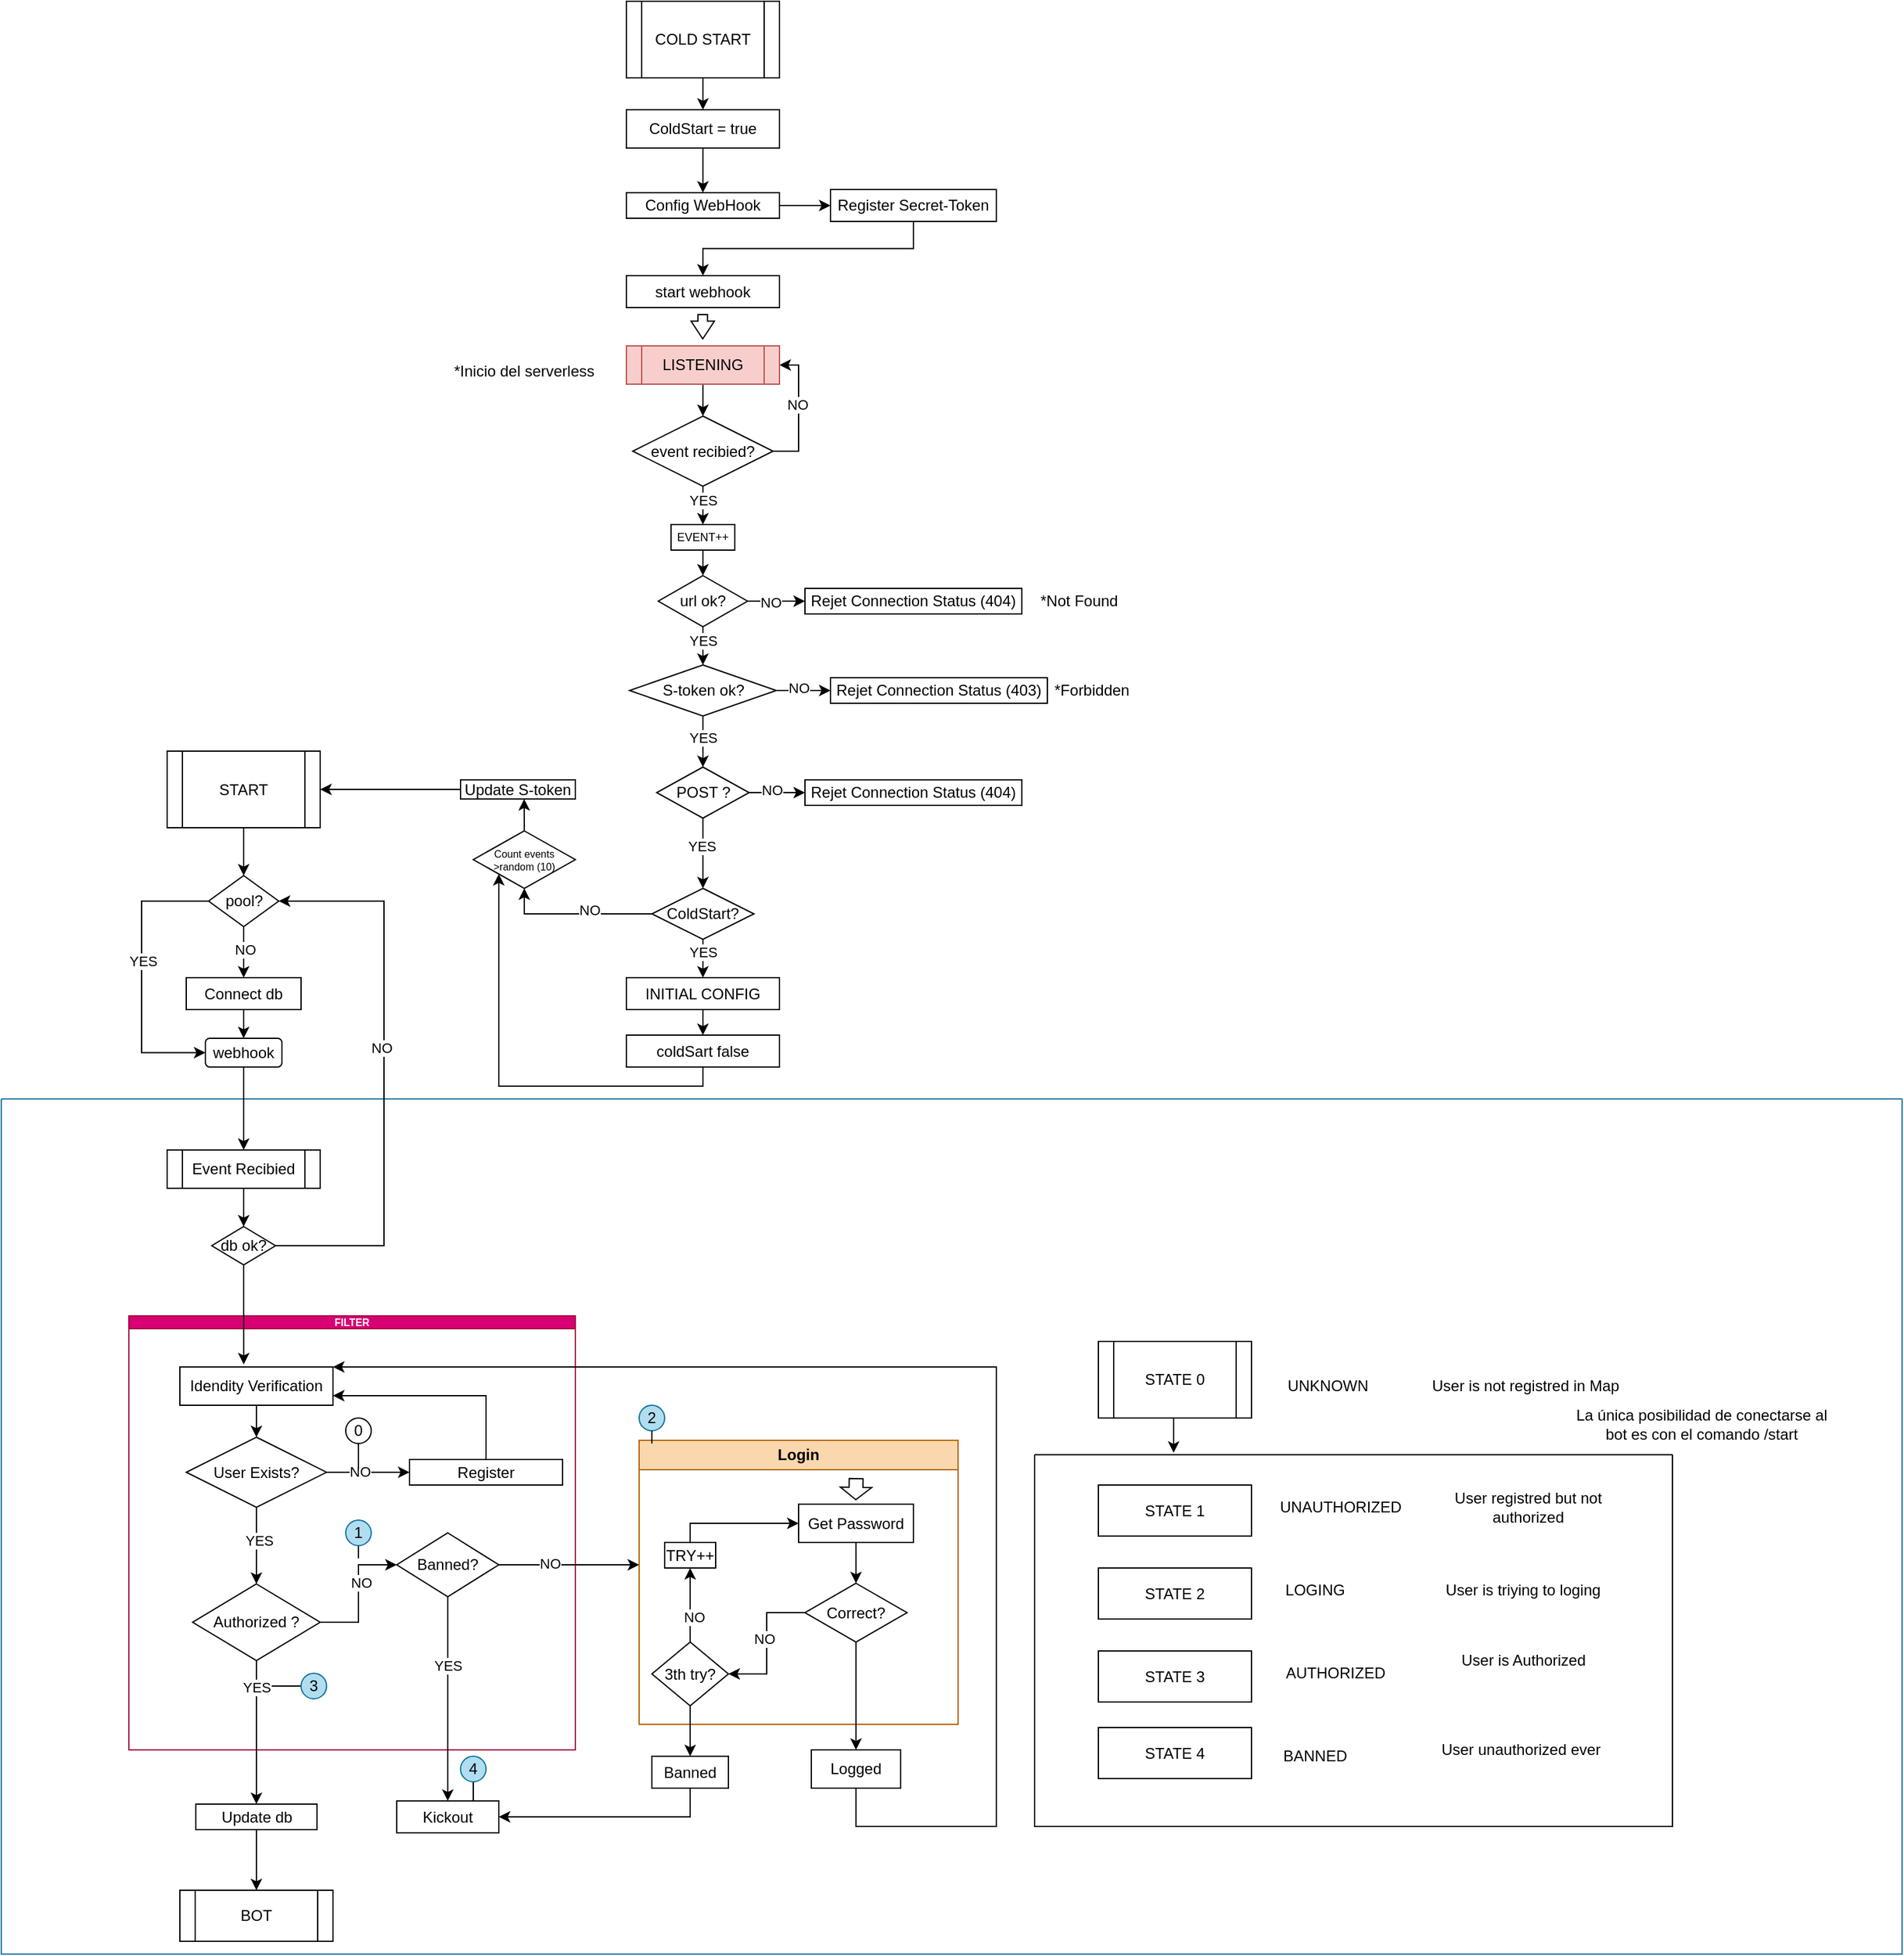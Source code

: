 <mxfile version="26.0.8">
  <diagram name="Página-1" id="eWvDhfzhtgpsclheifj-">
    <mxGraphModel dx="607" dy="3653" grid="1" gridSize="10" guides="1" tooltips="1" connect="1" arrows="1" fold="1" page="1" pageScale="1" pageWidth="4681" pageHeight="3300" math="0" shadow="0">
      <root>
        <mxCell id="0" />
        <mxCell id="1" parent="0" />
        <mxCell id="_5jPJNh-Uu7ekB4Byuzi-175" value="" style="swimlane;startSize=0;fillColor=#b1ddf0;strokeColor=#10739e;" parent="1" vertex="1">
          <mxGeometry x="240" y="290" width="1490" height="670" as="geometry" />
        </mxCell>
        <mxCell id="_5jPJNh-Uu7ekB4Byuzi-2" value="STATE 0" style="shape=process;whiteSpace=wrap;html=1;backgroundOutline=1;" parent="_5jPJNh-Uu7ekB4Byuzi-175" vertex="1">
          <mxGeometry x="860" y="190" width="120" height="60" as="geometry" />
        </mxCell>
        <mxCell id="_5jPJNh-Uu7ekB4Byuzi-5" value="La única posibilidad de conectarse al bot es con el comando /start" style="text;html=1;align=center;verticalAlign=middle;whiteSpace=wrap;rounded=0;" parent="_5jPJNh-Uu7ekB4Byuzi-175" vertex="1">
          <mxGeometry x="1230" y="240" width="206" height="30" as="geometry" />
        </mxCell>
        <mxCell id="_5jPJNh-Uu7ekB4Byuzi-26" value="Login" style="swimlane;whiteSpace=wrap;html=1;movable=1;resizable=1;rotatable=1;deletable=1;editable=1;locked=0;connectable=1;fillColor=#fad7ac;strokeColor=#b46504;" parent="_5jPJNh-Uu7ekB4Byuzi-175" vertex="1">
          <mxGeometry x="500" y="267.5" width="250" height="222.5" as="geometry" />
        </mxCell>
        <mxCell id="_5jPJNh-Uu7ekB4Byuzi-102" style="edgeStyle=orthogonalEdgeStyle;rounded=0;orthogonalLoop=1;jettySize=auto;html=1;exitX=0.5;exitY=1;exitDx=0;exitDy=0;" parent="_5jPJNh-Uu7ekB4Byuzi-26" source="_5jPJNh-Uu7ekB4Byuzi-79" target="_5jPJNh-Uu7ekB4Byuzi-85" edge="1">
          <mxGeometry relative="1" as="geometry" />
        </mxCell>
        <mxCell id="_5jPJNh-Uu7ekB4Byuzi-79" value="Get Password" style="rounded=0;whiteSpace=wrap;html=1;" parent="_5jPJNh-Uu7ekB4Byuzi-26" vertex="1">
          <mxGeometry x="125" y="50" width="90" height="30" as="geometry" />
        </mxCell>
        <mxCell id="_5jPJNh-Uu7ekB4Byuzi-122" style="edgeStyle=orthogonalEdgeStyle;rounded=0;orthogonalLoop=1;jettySize=auto;html=1;exitX=0.5;exitY=0;exitDx=0;exitDy=0;entryX=0.5;entryY=1;entryDx=0;entryDy=0;" parent="_5jPJNh-Uu7ekB4Byuzi-26" source="_5jPJNh-Uu7ekB4Byuzi-89" target="_5jPJNh-Uu7ekB4Byuzi-114" edge="1">
          <mxGeometry relative="1" as="geometry" />
        </mxCell>
        <mxCell id="_5jPJNh-Uu7ekB4Byuzi-124" value="NO" style="edgeLabel;html=1;align=center;verticalAlign=middle;resizable=0;points=[];" parent="_5jPJNh-Uu7ekB4Byuzi-122" vertex="1" connectable="0">
          <mxGeometry x="-0.308" y="-3" relative="1" as="geometry">
            <mxPoint as="offset" />
          </mxGeometry>
        </mxCell>
        <mxCell id="_5jPJNh-Uu7ekB4Byuzi-89" value="3th try?" style="rhombus;whiteSpace=wrap;html=1;" parent="_5jPJNh-Uu7ekB4Byuzi-26" vertex="1">
          <mxGeometry x="10" y="158" width="60" height="50" as="geometry" />
        </mxCell>
        <mxCell id="_5jPJNh-Uu7ekB4Byuzi-97" style="edgeStyle=orthogonalEdgeStyle;rounded=0;orthogonalLoop=1;jettySize=auto;html=1;exitX=0;exitY=0.5;exitDx=0;exitDy=0;entryX=1;entryY=0.5;entryDx=0;entryDy=0;" parent="_5jPJNh-Uu7ekB4Byuzi-26" source="_5jPJNh-Uu7ekB4Byuzi-85" target="_5jPJNh-Uu7ekB4Byuzi-89" edge="1">
          <mxGeometry relative="1" as="geometry" />
        </mxCell>
        <mxCell id="_5jPJNh-Uu7ekB4Byuzi-107" value="NO" style="edgeLabel;html=1;align=center;verticalAlign=middle;resizable=0;points=[];" parent="_5jPJNh-Uu7ekB4Byuzi-97" vertex="1" connectable="0">
          <mxGeometry x="-0.067" y="-2" relative="1" as="geometry">
            <mxPoint as="offset" />
          </mxGeometry>
        </mxCell>
        <mxCell id="_5jPJNh-Uu7ekB4Byuzi-85" value="Correct?" style="rhombus;whiteSpace=wrap;html=1;" parent="_5jPJNh-Uu7ekB4Byuzi-26" vertex="1">
          <mxGeometry x="130" y="112" width="80" height="46" as="geometry" />
        </mxCell>
        <mxCell id="_5jPJNh-Uu7ekB4Byuzi-123" style="edgeStyle=orthogonalEdgeStyle;rounded=0;orthogonalLoop=1;jettySize=auto;html=1;exitX=0.5;exitY=0;exitDx=0;exitDy=0;entryX=0;entryY=0.5;entryDx=0;entryDy=0;" parent="_5jPJNh-Uu7ekB4Byuzi-26" source="_5jPJNh-Uu7ekB4Byuzi-114" target="_5jPJNh-Uu7ekB4Byuzi-79" edge="1">
          <mxGeometry relative="1" as="geometry">
            <Array as="points">
              <mxPoint x="40" y="65" />
            </Array>
          </mxGeometry>
        </mxCell>
        <mxCell id="_5jPJNh-Uu7ekB4Byuzi-114" value="TRY++" style="rounded=0;whiteSpace=wrap;html=1;" parent="_5jPJNh-Uu7ekB4Byuzi-26" vertex="1">
          <mxGeometry x="20" y="80" width="40" height="20" as="geometry" />
        </mxCell>
        <mxCell id="_5jPJNh-Uu7ekB4Byuzi-121" value="" style="shape=flexArrow;endArrow=classic;html=1;rounded=0;width=10.857;endSize=2.897;endWidth=12.653;" parent="_5jPJNh-Uu7ekB4Byuzi-26" edge="1">
          <mxGeometry width="50" height="50" relative="1" as="geometry">
            <mxPoint x="170.14" y="29.5" as="sourcePoint" />
            <mxPoint x="169.85" y="47" as="targetPoint" />
            <Array as="points">
              <mxPoint x="170.14" y="29.5" />
            </Array>
          </mxGeometry>
        </mxCell>
        <mxCell id="_5jPJNh-Uu7ekB4Byuzi-33" value="FILTER" style="swimlane;whiteSpace=wrap;html=1;startSize=10;fontSize=8;fontColor=#ffffff;labelBorderColor=none;fillColor=#d80073;strokeColor=#A50040;movable=1;resizable=1;rotatable=1;deletable=1;editable=1;locked=0;connectable=1;" parent="_5jPJNh-Uu7ekB4Byuzi-175" vertex="1">
          <mxGeometry x="100" y="170" width="350" height="340" as="geometry">
            <mxRectangle x="10" y="120" width="70" height="20" as="alternateBounds" />
          </mxGeometry>
        </mxCell>
        <mxCell id="_5jPJNh-Uu7ekB4Byuzi-46" value="Idendity Verification" style="rounded=0;whiteSpace=wrap;html=1;" parent="_5jPJNh-Uu7ekB4Byuzi-33" vertex="1">
          <mxGeometry x="40" y="40" width="120" height="30" as="geometry" />
        </mxCell>
        <mxCell id="_5jPJNh-Uu7ekB4Byuzi-49" value="Authorized ?" style="rhombus;whiteSpace=wrap;html=1;" parent="_5jPJNh-Uu7ekB4Byuzi-33" vertex="1">
          <mxGeometry x="50" y="210" width="100" height="60" as="geometry" />
        </mxCell>
        <mxCell id="_5jPJNh-Uu7ekB4Byuzi-70" style="edgeStyle=orthogonalEdgeStyle;rounded=0;orthogonalLoop=1;jettySize=auto;html=1;exitX=0.5;exitY=1;exitDx=0;exitDy=0;exitPerimeter=0;entryX=0.5;entryY=0;entryDx=0;entryDy=0;" parent="_5jPJNh-Uu7ekB4Byuzi-33" source="_5jPJNh-Uu7ekB4Byuzi-66" target="_5jPJNh-Uu7ekB4Byuzi-49" edge="1">
          <mxGeometry relative="1" as="geometry" />
        </mxCell>
        <mxCell id="_5jPJNh-Uu7ekB4Byuzi-72" value="YES" style="edgeLabel;html=1;align=center;verticalAlign=middle;resizable=0;points=[];" parent="_5jPJNh-Uu7ekB4Byuzi-70" vertex="1" connectable="0">
          <mxGeometry x="-0.133" y="2" relative="1" as="geometry">
            <mxPoint as="offset" />
          </mxGeometry>
        </mxCell>
        <mxCell id="_5jPJNh-Uu7ekB4Byuzi-74" style="edgeStyle=orthogonalEdgeStyle;rounded=0;orthogonalLoop=1;jettySize=auto;html=1;exitX=1;exitY=0.5;exitDx=0;exitDy=0;exitPerimeter=0;entryX=0;entryY=0.5;entryDx=0;entryDy=0;movable=1;resizable=1;rotatable=1;deletable=1;editable=1;locked=0;connectable=1;" parent="_5jPJNh-Uu7ekB4Byuzi-33" source="_5jPJNh-Uu7ekB4Byuzi-66" target="_5jPJNh-Uu7ekB4Byuzi-73" edge="1">
          <mxGeometry relative="1" as="geometry" />
        </mxCell>
        <mxCell id="_5jPJNh-Uu7ekB4Byuzi-106" value="NO" style="edgeLabel;html=1;align=center;verticalAlign=middle;resizable=0;points=[];" parent="_5jPJNh-Uu7ekB4Byuzi-74" vertex="1" connectable="0">
          <mxGeometry x="-0.2" y="2" relative="1" as="geometry">
            <mxPoint y="1" as="offset" />
          </mxGeometry>
        </mxCell>
        <mxCell id="_5jPJNh-Uu7ekB4Byuzi-66" value="User Exists?" style="strokeWidth=1;html=1;shape=mxgraph.flowchart.decision;whiteSpace=wrap;" parent="_5jPJNh-Uu7ekB4Byuzi-33" vertex="1">
          <mxGeometry x="45" y="95" width="110" height="55" as="geometry" />
        </mxCell>
        <mxCell id="_5jPJNh-Uu7ekB4Byuzi-69" style="edgeStyle=orthogonalEdgeStyle;rounded=0;orthogonalLoop=1;jettySize=auto;html=1;exitX=0.5;exitY=1;exitDx=0;exitDy=0;entryX=0.5;entryY=0;entryDx=0;entryDy=0;entryPerimeter=0;" parent="_5jPJNh-Uu7ekB4Byuzi-33" source="_5jPJNh-Uu7ekB4Byuzi-46" target="_5jPJNh-Uu7ekB4Byuzi-66" edge="1">
          <mxGeometry relative="1" as="geometry" />
        </mxCell>
        <mxCell id="_5jPJNh-Uu7ekB4Byuzi-131" style="edgeStyle=orthogonalEdgeStyle;rounded=0;orthogonalLoop=1;jettySize=auto;html=1;exitX=1;exitY=0.5;exitDx=0;exitDy=0;" parent="_5jPJNh-Uu7ekB4Byuzi-33" source="_5jPJNh-Uu7ekB4Byuzi-52" edge="1">
          <mxGeometry relative="1" as="geometry">
            <mxPoint x="400" y="195" as="targetPoint" />
          </mxGeometry>
        </mxCell>
        <mxCell id="_5jPJNh-Uu7ekB4Byuzi-132" value="NO" style="edgeLabel;html=1;align=center;verticalAlign=middle;resizable=0;points=[];" parent="_5jPJNh-Uu7ekB4Byuzi-131" vertex="1" connectable="0">
          <mxGeometry x="-0.276" y="1" relative="1" as="geometry">
            <mxPoint as="offset" />
          </mxGeometry>
        </mxCell>
        <mxCell id="_5jPJNh-Uu7ekB4Byuzi-52" value="Banned?" style="rhombus;whiteSpace=wrap;html=1;" parent="_5jPJNh-Uu7ekB4Byuzi-33" vertex="1">
          <mxGeometry x="210" y="170" width="80" height="50" as="geometry" />
        </mxCell>
        <mxCell id="_5jPJNh-Uu7ekB4Byuzi-47" style="edgeStyle=orthogonalEdgeStyle;rounded=0;orthogonalLoop=1;jettySize=auto;html=1;exitX=1;exitY=0.5;exitDx=0;exitDy=0;entryX=0;entryY=0.5;entryDx=0;entryDy=0;" parent="_5jPJNh-Uu7ekB4Byuzi-33" source="_5jPJNh-Uu7ekB4Byuzi-49" target="_5jPJNh-Uu7ekB4Byuzi-52" edge="1">
          <mxGeometry relative="1" as="geometry">
            <mxPoint x="170" y="235" as="targetPoint" />
          </mxGeometry>
        </mxCell>
        <mxCell id="_5jPJNh-Uu7ekB4Byuzi-48" value="NO" style="edgeLabel;html=1;align=center;verticalAlign=middle;resizable=0;points=[];fontSize=11;" parent="_5jPJNh-Uu7ekB4Byuzi-47" vertex="1" connectable="0">
          <mxGeometry x="0.025" y="-2" relative="1" as="geometry">
            <mxPoint y="-7" as="offset" />
          </mxGeometry>
        </mxCell>
        <mxCell id="_5jPJNh-Uu7ekB4Byuzi-78" style="edgeStyle=orthogonalEdgeStyle;rounded=0;orthogonalLoop=1;jettySize=auto;html=1;exitX=0.5;exitY=0;exitDx=0;exitDy=0;entryX=1;entryY=0.75;entryDx=0;entryDy=0;" parent="_5jPJNh-Uu7ekB4Byuzi-33" source="_5jPJNh-Uu7ekB4Byuzi-73" target="_5jPJNh-Uu7ekB4Byuzi-46" edge="1">
          <mxGeometry relative="1" as="geometry" />
        </mxCell>
        <mxCell id="_5jPJNh-Uu7ekB4Byuzi-73" value="Register" style="rounded=0;whiteSpace=wrap;html=1;" parent="_5jPJNh-Uu7ekB4Byuzi-33" vertex="1">
          <mxGeometry x="220" y="112.5" width="120" height="20" as="geometry" />
        </mxCell>
        <mxCell id="_5jPJNh-Uu7ekB4Byuzi-157" style="edgeStyle=orthogonalEdgeStyle;rounded=0;orthogonalLoop=1;jettySize=auto;html=1;exitX=0.5;exitY=1;exitDx=0;exitDy=0;endArrow=none;startFill=0;" parent="_5jPJNh-Uu7ekB4Byuzi-33" source="_5jPJNh-Uu7ekB4Byuzi-153" edge="1">
          <mxGeometry relative="1" as="geometry">
            <mxPoint x="180" y="120" as="targetPoint" />
          </mxGeometry>
        </mxCell>
        <mxCell id="_5jPJNh-Uu7ekB4Byuzi-153" value="0" style="ellipse;whiteSpace=wrap;html=1;" parent="_5jPJNh-Uu7ekB4Byuzi-33" vertex="1">
          <mxGeometry x="170" y="80" width="20" height="20" as="geometry" />
        </mxCell>
        <mxCell id="_5jPJNh-Uu7ekB4Byuzi-160" style="edgeStyle=orthogonalEdgeStyle;rounded=0;orthogonalLoop=1;jettySize=auto;html=1;exitX=0.5;exitY=1;exitDx=0;exitDy=0;endArrow=none;startFill=0;" parent="_5jPJNh-Uu7ekB4Byuzi-33" source="_5jPJNh-Uu7ekB4Byuzi-159" edge="1">
          <mxGeometry relative="1" as="geometry">
            <mxPoint x="180" y="190" as="targetPoint" />
          </mxGeometry>
        </mxCell>
        <mxCell id="_5jPJNh-Uu7ekB4Byuzi-159" value="1" style="ellipse;whiteSpace=wrap;html=1;fillColor=#b1ddf0;strokeColor=#10739e;" parent="_5jPJNh-Uu7ekB4Byuzi-33" vertex="1">
          <mxGeometry x="170" y="160" width="20" height="20" as="geometry" />
        </mxCell>
        <mxCell id="_5jPJNh-Uu7ekB4Byuzi-164" style="edgeStyle=orthogonalEdgeStyle;rounded=0;orthogonalLoop=1;jettySize=auto;html=1;exitX=0;exitY=0.5;exitDx=0;exitDy=0;endArrow=none;startFill=0;" parent="_5jPJNh-Uu7ekB4Byuzi-33" source="_5jPJNh-Uu7ekB4Byuzi-163" edge="1">
          <mxGeometry relative="1" as="geometry">
            <mxPoint x="110" y="290" as="targetPoint" />
          </mxGeometry>
        </mxCell>
        <mxCell id="_5jPJNh-Uu7ekB4Byuzi-163" value="3" style="ellipse;whiteSpace=wrap;html=1;fillColor=#b1ddf0;strokeColor=#10739e;" parent="_5jPJNh-Uu7ekB4Byuzi-33" vertex="1">
          <mxGeometry x="135" y="280" width="20" height="20" as="geometry" />
        </mxCell>
        <mxCell id="_5jPJNh-Uu7ekB4Byuzi-56" style="edgeStyle=orthogonalEdgeStyle;rounded=0;orthogonalLoop=1;jettySize=auto;html=1;exitX=0.5;exitY=1;exitDx=0;exitDy=0;entryX=0.5;entryY=0;entryDx=0;entryDy=0;" parent="_5jPJNh-Uu7ekB4Byuzi-175" source="_5jPJNh-Uu7ekB4Byuzi-49" target="_5jPJNh-Uu7ekB4Byuzi-211" edge="1">
          <mxGeometry relative="1" as="geometry">
            <mxPoint x="200" y="550" as="targetPoint" />
          </mxGeometry>
        </mxCell>
        <mxCell id="_5jPJNh-Uu7ekB4Byuzi-57" value="&lt;font&gt;YES&lt;/font&gt;" style="edgeLabel;html=1;align=center;verticalAlign=middle;resizable=0;points=[];fontSize=11;" parent="_5jPJNh-Uu7ekB4Byuzi-56" vertex="1" connectable="0">
          <mxGeometry x="-0.497" relative="1" as="geometry">
            <mxPoint y="-8" as="offset" />
          </mxGeometry>
        </mxCell>
        <mxCell id="_5jPJNh-Uu7ekB4Byuzi-77" style="edgeStyle=orthogonalEdgeStyle;rounded=0;orthogonalLoop=1;jettySize=auto;html=1;exitX=0.5;exitY=1;exitDx=0;exitDy=0;entryX=1;entryY=0;entryDx=0;entryDy=0;" parent="_5jPJNh-Uu7ekB4Byuzi-175" source="_5jPJNh-Uu7ekB4Byuzi-62" target="_5jPJNh-Uu7ekB4Byuzi-46" edge="1">
          <mxGeometry relative="1" as="geometry">
            <mxPoint x="290" y="230" as="targetPoint" />
            <Array as="points">
              <mxPoint x="670" y="570" />
              <mxPoint x="780" y="570" />
              <mxPoint x="780" y="210" />
            </Array>
          </mxGeometry>
        </mxCell>
        <mxCell id="_5jPJNh-Uu7ekB4Byuzi-53" value="Kickout" style="rounded=0;whiteSpace=wrap;html=1;" parent="_5jPJNh-Uu7ekB4Byuzi-175" vertex="1">
          <mxGeometry x="310" y="550" width="80" height="25" as="geometry" />
        </mxCell>
        <mxCell id="_5jPJNh-Uu7ekB4Byuzi-50" style="edgeStyle=orthogonalEdgeStyle;rounded=0;orthogonalLoop=1;jettySize=auto;html=1;exitX=0.5;exitY=1;exitDx=0;exitDy=0;" parent="_5jPJNh-Uu7ekB4Byuzi-175" source="_5jPJNh-Uu7ekB4Byuzi-52" target="_5jPJNh-Uu7ekB4Byuzi-53" edge="1">
          <mxGeometry relative="1" as="geometry" />
        </mxCell>
        <mxCell id="_5jPJNh-Uu7ekB4Byuzi-51" value="YES" style="edgeLabel;html=1;align=center;verticalAlign=middle;resizable=0;points=[];fontSize=11;" parent="_5jPJNh-Uu7ekB4Byuzi-50" vertex="1" connectable="0">
          <mxGeometry x="-0.1" y="-1" relative="1" as="geometry">
            <mxPoint x="1" y="-18" as="offset" />
          </mxGeometry>
        </mxCell>
        <mxCell id="_5jPJNh-Uu7ekB4Byuzi-136" style="edgeStyle=orthogonalEdgeStyle;rounded=0;orthogonalLoop=1;jettySize=auto;html=1;exitX=0.5;exitY=1;exitDx=0;exitDy=0;entryX=1;entryY=0.5;entryDx=0;entryDy=0;" parent="_5jPJNh-Uu7ekB4Byuzi-175" source="_5jPJNh-Uu7ekB4Byuzi-133" target="_5jPJNh-Uu7ekB4Byuzi-53" edge="1">
          <mxGeometry relative="1" as="geometry" />
        </mxCell>
        <mxCell id="_5jPJNh-Uu7ekB4Byuzi-133" value="Banned" style="rounded=0;whiteSpace=wrap;html=1;" parent="_5jPJNh-Uu7ekB4Byuzi-175" vertex="1">
          <mxGeometry x="510" y="515" width="60" height="25" as="geometry" />
        </mxCell>
        <mxCell id="_5jPJNh-Uu7ekB4Byuzi-135" style="edgeStyle=orthogonalEdgeStyle;rounded=0;orthogonalLoop=1;jettySize=auto;html=1;exitX=0.5;exitY=1;exitDx=0;exitDy=0;entryX=0.5;entryY=0;entryDx=0;entryDy=0;" parent="_5jPJNh-Uu7ekB4Byuzi-175" source="_5jPJNh-Uu7ekB4Byuzi-89" target="_5jPJNh-Uu7ekB4Byuzi-133" edge="1">
          <mxGeometry relative="1" as="geometry" />
        </mxCell>
        <mxCell id="_5jPJNh-Uu7ekB4Byuzi-62" value="Logged" style="rounded=0;whiteSpace=wrap;html=1;" parent="_5jPJNh-Uu7ekB4Byuzi-175" vertex="1">
          <mxGeometry x="635" y="510" width="70" height="30" as="geometry" />
        </mxCell>
        <mxCell id="_5jPJNh-Uu7ekB4Byuzi-126" style="edgeStyle=orthogonalEdgeStyle;rounded=0;orthogonalLoop=1;jettySize=auto;html=1;exitX=0.5;exitY=1;exitDx=0;exitDy=0;" parent="_5jPJNh-Uu7ekB4Byuzi-175" source="_5jPJNh-Uu7ekB4Byuzi-85" target="_5jPJNh-Uu7ekB4Byuzi-62" edge="1">
          <mxGeometry relative="1" as="geometry" />
        </mxCell>
        <mxCell id="_5jPJNh-Uu7ekB4Byuzi-151" value="" style="swimlane;startSize=0;" parent="_5jPJNh-Uu7ekB4Byuzi-175" vertex="1">
          <mxGeometry x="810" y="278.75" width="500" height="291.25" as="geometry" />
        </mxCell>
        <mxCell id="_5jPJNh-Uu7ekB4Byuzi-3" value="STATE 1" style="rounded=0;whiteSpace=wrap;html=1;" parent="_5jPJNh-Uu7ekB4Byuzi-151" vertex="1">
          <mxGeometry x="50" y="23.75" width="120" height="40" as="geometry" />
        </mxCell>
        <mxCell id="_5jPJNh-Uu7ekB4Byuzi-127" value="STATE 2" style="rounded=0;whiteSpace=wrap;html=1;" parent="_5jPJNh-Uu7ekB4Byuzi-151" vertex="1">
          <mxGeometry x="50" y="88.75" width="120" height="40" as="geometry" />
        </mxCell>
        <mxCell id="_5jPJNh-Uu7ekB4Byuzi-128" value="UNAUTHORIZED" style="text;html=1;align=center;verticalAlign=middle;whiteSpace=wrap;rounded=0;" parent="_5jPJNh-Uu7ekB4Byuzi-151" vertex="1">
          <mxGeometry x="180" y="26.25" width="120" height="30" as="geometry" />
        </mxCell>
        <mxCell id="_5jPJNh-Uu7ekB4Byuzi-129" value="LOGING" style="text;html=1;align=center;verticalAlign=middle;whiteSpace=wrap;rounded=0;" parent="_5jPJNh-Uu7ekB4Byuzi-151" vertex="1">
          <mxGeometry x="160" y="91.25" width="120" height="30" as="geometry" />
        </mxCell>
        <mxCell id="_5jPJNh-Uu7ekB4Byuzi-137" value="STATE 3" style="rounded=0;whiteSpace=wrap;html=1;" parent="_5jPJNh-Uu7ekB4Byuzi-151" vertex="1">
          <mxGeometry x="50" y="153.75" width="120" height="40" as="geometry" />
        </mxCell>
        <mxCell id="_5jPJNh-Uu7ekB4Byuzi-138" value="AUTHORIZED" style="text;html=1;align=center;verticalAlign=middle;whiteSpace=wrap;rounded=0;" parent="_5jPJNh-Uu7ekB4Byuzi-151" vertex="1">
          <mxGeometry x="176" y="156.25" width="120" height="30" as="geometry" />
        </mxCell>
        <mxCell id="_5jPJNh-Uu7ekB4Byuzi-141" value="STATE 4" style="rounded=0;whiteSpace=wrap;html=1;" parent="_5jPJNh-Uu7ekB4Byuzi-151" vertex="1">
          <mxGeometry x="50" y="213.75" width="120" height="40" as="geometry" />
        </mxCell>
        <mxCell id="_5jPJNh-Uu7ekB4Byuzi-149" value="BANNED" style="text;html=1;align=center;verticalAlign=middle;whiteSpace=wrap;rounded=0;" parent="_5jPJNh-Uu7ekB4Byuzi-151" vertex="1">
          <mxGeometry x="160" y="221.25" width="120" height="30" as="geometry" />
        </mxCell>
        <mxCell id="_5jPJNh-Uu7ekB4Byuzi-145" value="User registred but not authorized" style="text;html=1;align=center;verticalAlign=middle;whiteSpace=wrap;rounded=0;" parent="_5jPJNh-Uu7ekB4Byuzi-151" vertex="1">
          <mxGeometry x="304" y="26.25" width="166" height="30" as="geometry" />
        </mxCell>
        <mxCell id="_5jPJNh-Uu7ekB4Byuzi-146" value="User is triying to loging" style="text;html=1;align=center;verticalAlign=middle;whiteSpace=wrap;rounded=0;" parent="_5jPJNh-Uu7ekB4Byuzi-151" vertex="1">
          <mxGeometry x="300" y="91.25" width="166" height="30" as="geometry" />
        </mxCell>
        <mxCell id="_5jPJNh-Uu7ekB4Byuzi-147" value="User is Authorized&amp;nbsp;" style="text;html=1;align=center;verticalAlign=middle;whiteSpace=wrap;rounded=0;" parent="_5jPJNh-Uu7ekB4Byuzi-151" vertex="1">
          <mxGeometry x="302" y="146.25" width="166" height="30" as="geometry" />
        </mxCell>
        <mxCell id="_5jPJNh-Uu7ekB4Byuzi-150" value="User unauthorized ever&amp;nbsp;" style="text;html=1;align=center;verticalAlign=middle;whiteSpace=wrap;rounded=0;" parent="_5jPJNh-Uu7ekB4Byuzi-151" vertex="1">
          <mxGeometry x="300" y="216.25" width="166" height="30" as="geometry" />
        </mxCell>
        <mxCell id="_5jPJNh-Uu7ekB4Byuzi-161" value="2" style="ellipse;whiteSpace=wrap;html=1;fillColor=#b1ddf0;strokeColor=#10739e;" parent="_5jPJNh-Uu7ekB4Byuzi-175" vertex="1">
          <mxGeometry x="500" y="240" width="20" height="20" as="geometry" />
        </mxCell>
        <mxCell id="_5jPJNh-Uu7ekB4Byuzi-162" style="edgeStyle=orthogonalEdgeStyle;rounded=0;orthogonalLoop=1;jettySize=auto;html=1;exitX=0.5;exitY=1;exitDx=0;exitDy=0;entryX=0.04;entryY=0.011;entryDx=0;entryDy=0;entryPerimeter=0;endArrow=none;startFill=0;" parent="_5jPJNh-Uu7ekB4Byuzi-175" source="_5jPJNh-Uu7ekB4Byuzi-161" target="_5jPJNh-Uu7ekB4Byuzi-26" edge="1">
          <mxGeometry relative="1" as="geometry" />
        </mxCell>
        <mxCell id="_5jPJNh-Uu7ekB4Byuzi-166" style="edgeStyle=orthogonalEdgeStyle;rounded=0;orthogonalLoop=1;jettySize=auto;html=1;exitX=0.5;exitY=1;exitDx=0;exitDy=0;entryX=0.218;entryY=-0.005;entryDx=0;entryDy=0;entryPerimeter=0;" parent="_5jPJNh-Uu7ekB4Byuzi-175" source="_5jPJNh-Uu7ekB4Byuzi-2" target="_5jPJNh-Uu7ekB4Byuzi-151" edge="1">
          <mxGeometry relative="1" as="geometry" />
        </mxCell>
        <mxCell id="_5jPJNh-Uu7ekB4Byuzi-142" value="UNKNOWN" style="text;html=1;align=center;verticalAlign=middle;whiteSpace=wrap;rounded=0;" parent="_5jPJNh-Uu7ekB4Byuzi-175" vertex="1">
          <mxGeometry x="990" y="210" width="100" height="30" as="geometry" />
        </mxCell>
        <mxCell id="_5jPJNh-Uu7ekB4Byuzi-143" value="User is not registred in Map" style="text;html=1;align=center;verticalAlign=middle;whiteSpace=wrap;rounded=0;" parent="_5jPJNh-Uu7ekB4Byuzi-175" vertex="1">
          <mxGeometry x="1110" y="210" width="170" height="30" as="geometry" />
        </mxCell>
        <mxCell id="_5jPJNh-Uu7ekB4Byuzi-173" style="edgeStyle=orthogonalEdgeStyle;rounded=0;orthogonalLoop=1;jettySize=auto;html=1;exitX=0.5;exitY=1;exitDx=0;exitDy=0;entryX=0.75;entryY=0;entryDx=0;entryDy=0;endArrow=none;startFill=0;" parent="_5jPJNh-Uu7ekB4Byuzi-175" source="_5jPJNh-Uu7ekB4Byuzi-169" target="_5jPJNh-Uu7ekB4Byuzi-53" edge="1">
          <mxGeometry relative="1" as="geometry" />
        </mxCell>
        <mxCell id="_5jPJNh-Uu7ekB4Byuzi-169" value="4" style="ellipse;whiteSpace=wrap;html=1;fillColor=#b1ddf0;strokeColor=#10739e;" parent="_5jPJNh-Uu7ekB4Byuzi-175" vertex="1">
          <mxGeometry x="360" y="515" width="20" height="20" as="geometry" />
        </mxCell>
        <mxCell id="_5jPJNh-Uu7ekB4Byuzi-181" value="db ok?" style="rhombus;whiteSpace=wrap;html=1;" parent="_5jPJNh-Uu7ekB4Byuzi-175" vertex="1">
          <mxGeometry x="165" y="100" width="50" height="30" as="geometry" />
        </mxCell>
        <mxCell id="_5jPJNh-Uu7ekB4Byuzi-210" style="edgeStyle=orthogonalEdgeStyle;rounded=0;orthogonalLoop=1;jettySize=auto;html=1;exitX=0.5;exitY=1;exitDx=0;exitDy=0;entryX=0.417;entryY=-0.067;entryDx=0;entryDy=0;entryPerimeter=0;" parent="_5jPJNh-Uu7ekB4Byuzi-175" source="_5jPJNh-Uu7ekB4Byuzi-181" target="_5jPJNh-Uu7ekB4Byuzi-46" edge="1">
          <mxGeometry relative="1" as="geometry" />
        </mxCell>
        <mxCell id="_5jPJNh-Uu7ekB4Byuzi-216" style="edgeStyle=orthogonalEdgeStyle;rounded=0;orthogonalLoop=1;jettySize=auto;html=1;exitX=0.5;exitY=1;exitDx=0;exitDy=0;" parent="_5jPJNh-Uu7ekB4Byuzi-175" source="_5jPJNh-Uu7ekB4Byuzi-211" target="_5jPJNh-Uu7ekB4Byuzi-214" edge="1">
          <mxGeometry relative="1" as="geometry" />
        </mxCell>
        <mxCell id="_5jPJNh-Uu7ekB4Byuzi-211" value="Update db" style="rounded=0;whiteSpace=wrap;html=1;" parent="_5jPJNh-Uu7ekB4Byuzi-175" vertex="1">
          <mxGeometry x="152.5" y="552.5" width="95" height="20" as="geometry" />
        </mxCell>
        <mxCell id="_5jPJNh-Uu7ekB4Byuzi-214" value="BOT" style="shape=process;whiteSpace=wrap;html=1;backgroundOutline=1;" parent="_5jPJNh-Uu7ekB4Byuzi-175" vertex="1">
          <mxGeometry x="140" y="620" width="120" height="40" as="geometry" />
        </mxCell>
        <mxCell id="_5jPJNh-Uu7ekB4Byuzi-194" style="edgeStyle=orthogonalEdgeStyle;rounded=0;orthogonalLoop=1;jettySize=auto;html=1;exitX=0.5;exitY=1;exitDx=0;exitDy=0;entryX=0.5;entryY=0;entryDx=0;entryDy=0;" parent="1" source="_5jPJNh-Uu7ekB4Byuzi-176" target="_5jPJNh-Uu7ekB4Byuzi-189" edge="1">
          <mxGeometry relative="1" as="geometry" />
        </mxCell>
        <mxCell id="_5jPJNh-Uu7ekB4Byuzi-176" value="START" style="shape=process;whiteSpace=wrap;html=1;backgroundOutline=1;" parent="1" vertex="1">
          <mxGeometry x="370" y="17.5" width="120" height="60" as="geometry" />
        </mxCell>
        <mxCell id="_5jPJNh-Uu7ekB4Byuzi-177" value="*Inicio del serverless" style="text;html=1;align=center;verticalAlign=middle;whiteSpace=wrap;rounded=0;" parent="1" vertex="1">
          <mxGeometry x="590" y="-295" width="120" height="30" as="geometry" />
        </mxCell>
        <mxCell id="_5jPJNh-Uu7ekB4Byuzi-205" style="edgeStyle=orthogonalEdgeStyle;rounded=0;orthogonalLoop=1;jettySize=auto;html=1;exitX=0.5;exitY=1;exitDx=0;exitDy=0;entryX=0.5;entryY=0;entryDx=0;entryDy=0;" parent="1" source="_5jPJNh-Uu7ekB4Byuzi-178" target="_5jPJNh-Uu7ekB4Byuzi-191" edge="1">
          <mxGeometry relative="1" as="geometry" />
        </mxCell>
        <mxCell id="_5jPJNh-Uu7ekB4Byuzi-178" value="Connect db" style="rounded=0;whiteSpace=wrap;html=1;" parent="1" vertex="1">
          <mxGeometry x="385" y="195" width="90" height="25" as="geometry" />
        </mxCell>
        <mxCell id="_5jPJNh-Uu7ekB4Byuzi-187" style="edgeStyle=orthogonalEdgeStyle;rounded=0;orthogonalLoop=1;jettySize=auto;html=1;exitX=1;exitY=0.5;exitDx=0;exitDy=0;entryX=1;entryY=0.5;entryDx=0;entryDy=0;" parent="1" source="_5jPJNh-Uu7ekB4Byuzi-181" target="_5jPJNh-Uu7ekB4Byuzi-189" edge="1">
          <mxGeometry relative="1" as="geometry">
            <mxPoint x="520" y="207.5" as="targetPoint" />
            <Array as="points">
              <mxPoint x="540" y="405" />
              <mxPoint x="540" y="135" />
            </Array>
          </mxGeometry>
        </mxCell>
        <mxCell id="_5jPJNh-Uu7ekB4Byuzi-201" value="NO" style="edgeLabel;html=1;align=center;verticalAlign=middle;resizable=0;points=[];" parent="_5jPJNh-Uu7ekB4Byuzi-187" vertex="1" connectable="0">
          <mxGeometry x="0.1" y="2" relative="1" as="geometry">
            <mxPoint as="offset" />
          </mxGeometry>
        </mxCell>
        <mxCell id="_5jPJNh-Uu7ekB4Byuzi-195" style="edgeStyle=orthogonalEdgeStyle;rounded=0;orthogonalLoop=1;jettySize=auto;html=1;exitX=0.5;exitY=1;exitDx=0;exitDy=0;entryX=0.5;entryY=0;entryDx=0;entryDy=0;" parent="1" source="_5jPJNh-Uu7ekB4Byuzi-189" target="_5jPJNh-Uu7ekB4Byuzi-178" edge="1">
          <mxGeometry relative="1" as="geometry" />
        </mxCell>
        <mxCell id="_5jPJNh-Uu7ekB4Byuzi-200" value="NO" style="edgeLabel;html=1;align=center;verticalAlign=middle;resizable=0;points=[];" parent="_5jPJNh-Uu7ekB4Byuzi-195" vertex="1" connectable="0">
          <mxGeometry x="-0.117" y="1" relative="1" as="geometry">
            <mxPoint as="offset" />
          </mxGeometry>
        </mxCell>
        <mxCell id="_5jPJNh-Uu7ekB4Byuzi-217" style="edgeStyle=orthogonalEdgeStyle;rounded=0;orthogonalLoop=1;jettySize=auto;html=1;exitX=0;exitY=0.5;exitDx=0;exitDy=0;entryX=0;entryY=0.5;entryDx=0;entryDy=0;" parent="1" source="_5jPJNh-Uu7ekB4Byuzi-189" target="_5jPJNh-Uu7ekB4Byuzi-191" edge="1">
          <mxGeometry relative="1" as="geometry">
            <Array as="points">
              <mxPoint x="350" y="135" />
              <mxPoint x="350" y="254" />
            </Array>
          </mxGeometry>
        </mxCell>
        <mxCell id="_5jPJNh-Uu7ekB4Byuzi-218" value="YES" style="edgeLabel;html=1;align=center;verticalAlign=middle;resizable=0;points=[];" parent="_5jPJNh-Uu7ekB4Byuzi-217" vertex="1" connectable="0">
          <mxGeometry x="-0.107" y="1" relative="1" as="geometry">
            <mxPoint as="offset" />
          </mxGeometry>
        </mxCell>
        <mxCell id="_5jPJNh-Uu7ekB4Byuzi-189" value="pool?" style="rhombus;whiteSpace=wrap;html=1;" parent="1" vertex="1">
          <mxGeometry x="402.5" y="115" width="55" height="40" as="geometry" />
        </mxCell>
        <mxCell id="_5jPJNh-Uu7ekB4Byuzi-198" style="edgeStyle=orthogonalEdgeStyle;rounded=0;orthogonalLoop=1;jettySize=auto;html=1;exitX=0.5;exitY=1;exitDx=0;exitDy=0;entryX=0.5;entryY=0;entryDx=0;entryDy=0;" parent="1" source="_5jPJNh-Uu7ekB4Byuzi-191" target="_5jPJNh-Uu7ekB4Byuzi-10" edge="1">
          <mxGeometry relative="1" as="geometry" />
        </mxCell>
        <mxCell id="_5jPJNh-Uu7ekB4Byuzi-191" value="webhook" style="rounded=1;whiteSpace=wrap;html=1;" parent="1" vertex="1">
          <mxGeometry x="400" y="242.5" width="60" height="22.5" as="geometry" />
        </mxCell>
        <mxCell id="_5jPJNh-Uu7ekB4Byuzi-10" value="Event Recibied" style="shape=process;whiteSpace=wrap;html=1;backgroundOutline=1;" parent="1" vertex="1">
          <mxGeometry x="370" y="330" width="120" height="30" as="geometry" />
        </mxCell>
        <mxCell id="_5jPJNh-Uu7ekB4Byuzi-182" style="edgeStyle=orthogonalEdgeStyle;rounded=0;orthogonalLoop=1;jettySize=auto;html=1;exitX=0.5;exitY=1;exitDx=0;exitDy=0;entryX=0.5;entryY=0;entryDx=0;entryDy=0;" parent="1" source="_5jPJNh-Uu7ekB4Byuzi-10" target="_5jPJNh-Uu7ekB4Byuzi-181" edge="1">
          <mxGeometry relative="1" as="geometry" />
        </mxCell>
        <mxCell id="isAi0A1f4TaXlX-RfY9C-1" value="ColdStart = true" style="rounded=0;whiteSpace=wrap;html=1;" vertex="1" parent="1">
          <mxGeometry x="730" y="-485" width="120" height="30" as="geometry" />
        </mxCell>
        <mxCell id="isAi0A1f4TaXlX-RfY9C-2" value="start webhook" style="rounded=0;whiteSpace=wrap;html=1;" vertex="1" parent="1">
          <mxGeometry x="730" y="-355" width="120" height="25" as="geometry" />
        </mxCell>
        <mxCell id="isAi0A1f4TaXlX-RfY9C-6" style="edgeStyle=orthogonalEdgeStyle;rounded=0;orthogonalLoop=1;jettySize=auto;html=1;exitX=1;exitY=0.5;exitDx=0;exitDy=0;entryX=1;entryY=0.5;entryDx=0;entryDy=0;" edge="1" parent="1" source="isAi0A1f4TaXlX-RfY9C-4" target="isAi0A1f4TaXlX-RfY9C-33">
          <mxGeometry relative="1" as="geometry">
            <mxPoint x="880" y="-290" as="targetPoint" />
          </mxGeometry>
        </mxCell>
        <mxCell id="isAi0A1f4TaXlX-RfY9C-14" value="NO" style="edgeLabel;html=1;align=center;verticalAlign=middle;resizable=0;points=[];" vertex="1" connectable="0" parent="isAi0A1f4TaXlX-RfY9C-6">
          <mxGeometry x="0.116" y="1" relative="1" as="geometry">
            <mxPoint as="offset" />
          </mxGeometry>
        </mxCell>
        <mxCell id="isAi0A1f4TaXlX-RfY9C-4" value="event recibied?" style="rhombus;whiteSpace=wrap;html=1;" vertex="1" parent="1">
          <mxGeometry x="735" y="-245" width="110" height="55" as="geometry" />
        </mxCell>
        <mxCell id="isAi0A1f4TaXlX-RfY9C-16" style="edgeStyle=orthogonalEdgeStyle;rounded=0;orthogonalLoop=1;jettySize=auto;html=1;exitX=0.5;exitY=1;exitDx=0;exitDy=0;" edge="1" parent="1" source="isAi0A1f4TaXlX-RfY9C-33" target="isAi0A1f4TaXlX-RfY9C-4">
          <mxGeometry relative="1" as="geometry">
            <mxPoint x="790" y="-280" as="sourcePoint" />
          </mxGeometry>
        </mxCell>
        <mxCell id="isAi0A1f4TaXlX-RfY9C-19" style="edgeStyle=orthogonalEdgeStyle;rounded=0;orthogonalLoop=1;jettySize=auto;html=1;exitX=0.5;exitY=1;exitDx=0;exitDy=0;entryX=0.5;entryY=0;entryDx=0;entryDy=0;" edge="1" parent="1" source="isAi0A1f4TaXlX-RfY9C-12" target="isAi0A1f4TaXlX-RfY9C-18">
          <mxGeometry relative="1" as="geometry" />
        </mxCell>
        <mxCell id="isAi0A1f4TaXlX-RfY9C-21" value="YES" style="edgeLabel;html=1;align=center;verticalAlign=middle;resizable=0;points=[];" vertex="1" connectable="0" parent="isAi0A1f4TaXlX-RfY9C-19">
          <mxGeometry x="-0.333" relative="1" as="geometry">
            <mxPoint as="offset" />
          </mxGeometry>
        </mxCell>
        <mxCell id="isAi0A1f4TaXlX-RfY9C-64" style="edgeStyle=orthogonalEdgeStyle;rounded=0;orthogonalLoop=1;jettySize=auto;html=1;exitX=0;exitY=0.5;exitDx=0;exitDy=0;entryX=0.5;entryY=1;entryDx=0;entryDy=0;" edge="1" parent="1" source="isAi0A1f4TaXlX-RfY9C-12" target="isAi0A1f4TaXlX-RfY9C-63">
          <mxGeometry relative="1" as="geometry" />
        </mxCell>
        <mxCell id="isAi0A1f4TaXlX-RfY9C-69" value="NO" style="edgeLabel;html=1;align=center;verticalAlign=middle;resizable=0;points=[];" vertex="1" connectable="0" parent="isAi0A1f4TaXlX-RfY9C-64">
          <mxGeometry x="-0.177" y="-3" relative="1" as="geometry">
            <mxPoint as="offset" />
          </mxGeometry>
        </mxCell>
        <mxCell id="isAi0A1f4TaXlX-RfY9C-12" value="ColdStart?" style="rhombus;whiteSpace=wrap;html=1;" vertex="1" parent="1">
          <mxGeometry x="750" y="125" width="80" height="40" as="geometry" />
        </mxCell>
        <mxCell id="isAi0A1f4TaXlX-RfY9C-26" style="edgeStyle=orthogonalEdgeStyle;rounded=0;orthogonalLoop=1;jettySize=auto;html=1;exitX=0.5;exitY=1;exitDx=0;exitDy=0;entryX=0.5;entryY=0;entryDx=0;entryDy=0;" edge="1" parent="1" source="isAi0A1f4TaXlX-RfY9C-18" target="isAi0A1f4TaXlX-RfY9C-25">
          <mxGeometry relative="1" as="geometry" />
        </mxCell>
        <mxCell id="isAi0A1f4TaXlX-RfY9C-18" value="INITIAL CONFIG" style="rounded=0;whiteSpace=wrap;html=1;" vertex="1" parent="1">
          <mxGeometry x="730" y="195" width="120" height="25" as="geometry" />
        </mxCell>
        <mxCell id="isAi0A1f4TaXlX-RfY9C-70" style="edgeStyle=orthogonalEdgeStyle;rounded=0;orthogonalLoop=1;jettySize=auto;html=1;exitX=0.5;exitY=1;exitDx=0;exitDy=0;entryX=0;entryY=1;entryDx=0;entryDy=0;" edge="1" parent="1" source="isAi0A1f4TaXlX-RfY9C-25" target="isAi0A1f4TaXlX-RfY9C-63">
          <mxGeometry relative="1" as="geometry">
            <mxPoint x="670" y="140" as="targetPoint" />
            <Array as="points">
              <mxPoint x="790" y="280" />
              <mxPoint x="630" y="280" />
            </Array>
          </mxGeometry>
        </mxCell>
        <mxCell id="isAi0A1f4TaXlX-RfY9C-25" value="coldSart false" style="rounded=0;whiteSpace=wrap;html=1;" vertex="1" parent="1">
          <mxGeometry x="730" y="240" width="120" height="25" as="geometry" />
        </mxCell>
        <mxCell id="isAi0A1f4TaXlX-RfY9C-28" style="edgeStyle=orthogonalEdgeStyle;rounded=0;orthogonalLoop=1;jettySize=auto;html=1;exitX=0.5;exitY=1;exitDx=0;exitDy=0;entryX=0.5;entryY=0;entryDx=0;entryDy=0;" edge="1" parent="1" source="isAi0A1f4TaXlX-RfY9C-27" target="isAi0A1f4TaXlX-RfY9C-1">
          <mxGeometry relative="1" as="geometry" />
        </mxCell>
        <mxCell id="isAi0A1f4TaXlX-RfY9C-27" value="COLD START" style="shape=process;whiteSpace=wrap;html=1;backgroundOutline=1;" vertex="1" parent="1">
          <mxGeometry x="730" y="-570" width="120" height="60" as="geometry" />
        </mxCell>
        <mxCell id="isAi0A1f4TaXlX-RfY9C-31" value="" style="shape=flexArrow;endArrow=classic;html=1;rounded=0;endWidth=9.722;endSize=4.275;width=7.5;" edge="1" parent="1">
          <mxGeometry width="50" height="50" relative="1" as="geometry">
            <mxPoint x="789.86" y="-325" as="sourcePoint" />
            <mxPoint x="789.86" y="-305" as="targetPoint" />
          </mxGeometry>
        </mxCell>
        <mxCell id="isAi0A1f4TaXlX-RfY9C-33" value="LISTENING" style="shape=process;whiteSpace=wrap;html=1;backgroundOutline=1;fillColor=#f8cecc;strokeColor=#b85450;" vertex="1" parent="1">
          <mxGeometry x="730" y="-300" width="120" height="30" as="geometry" />
        </mxCell>
        <mxCell id="isAi0A1f4TaXlX-RfY9C-76" style="edgeStyle=orthogonalEdgeStyle;rounded=0;orthogonalLoop=1;jettySize=auto;html=1;exitX=0.5;exitY=1;exitDx=0;exitDy=0;entryX=0.5;entryY=0;entryDx=0;entryDy=0;" edge="1" parent="1" source="isAi0A1f4TaXlX-RfY9C-35" target="isAi0A1f4TaXlX-RfY9C-2">
          <mxGeometry relative="1" as="geometry" />
        </mxCell>
        <mxCell id="isAi0A1f4TaXlX-RfY9C-35" value="Register Secret-Token" style="rounded=0;whiteSpace=wrap;html=1;" vertex="1" parent="1">
          <mxGeometry x="890" y="-422.5" width="130" height="25" as="geometry" />
        </mxCell>
        <mxCell id="isAi0A1f4TaXlX-RfY9C-37" value="" style="edgeStyle=orthogonalEdgeStyle;rounded=0;orthogonalLoop=1;jettySize=auto;html=1;exitX=0.5;exitY=1;exitDx=0;exitDy=0;entryX=0.5;entryY=0;entryDx=0;entryDy=0;" edge="1" parent="1" source="isAi0A1f4TaXlX-RfY9C-1" target="isAi0A1f4TaXlX-RfY9C-36">
          <mxGeometry relative="1" as="geometry">
            <mxPoint x="790" y="-455" as="sourcePoint" />
            <mxPoint x="790" y="-355" as="targetPoint" />
          </mxGeometry>
        </mxCell>
        <mxCell id="isAi0A1f4TaXlX-RfY9C-38" style="edgeStyle=orthogonalEdgeStyle;rounded=0;orthogonalLoop=1;jettySize=auto;html=1;exitX=1;exitY=0.5;exitDx=0;exitDy=0;" edge="1" parent="1" source="isAi0A1f4TaXlX-RfY9C-36" target="isAi0A1f4TaXlX-RfY9C-35">
          <mxGeometry relative="1" as="geometry" />
        </mxCell>
        <mxCell id="isAi0A1f4TaXlX-RfY9C-36" value="Config WebHook" style="rounded=0;whiteSpace=wrap;html=1;" vertex="1" parent="1">
          <mxGeometry x="730" y="-420" width="120" height="20" as="geometry" />
        </mxCell>
        <mxCell id="isAi0A1f4TaXlX-RfY9C-47" style="edgeStyle=orthogonalEdgeStyle;rounded=0;orthogonalLoop=1;jettySize=auto;html=1;exitX=0.5;exitY=1;exitDx=0;exitDy=0;entryX=0.5;entryY=0;entryDx=0;entryDy=0;" edge="1" parent="1" source="isAi0A1f4TaXlX-RfY9C-40" target="isAi0A1f4TaXlX-RfY9C-41">
          <mxGeometry relative="1" as="geometry" />
        </mxCell>
        <mxCell id="isAi0A1f4TaXlX-RfY9C-48" value="YES" style="edgeLabel;html=1;align=center;verticalAlign=middle;resizable=0;points=[];" vertex="1" connectable="0" parent="isAi0A1f4TaXlX-RfY9C-47">
          <mxGeometry x="-0.142" relative="1" as="geometry">
            <mxPoint as="offset" />
          </mxGeometry>
        </mxCell>
        <mxCell id="isAi0A1f4TaXlX-RfY9C-57" style="edgeStyle=orthogonalEdgeStyle;rounded=0;orthogonalLoop=1;jettySize=auto;html=1;exitX=1;exitY=0.5;exitDx=0;exitDy=0;entryX=0;entryY=0.5;entryDx=0;entryDy=0;" edge="1" parent="1" source="isAi0A1f4TaXlX-RfY9C-40" target="isAi0A1f4TaXlX-RfY9C-52">
          <mxGeometry relative="1" as="geometry" />
        </mxCell>
        <mxCell id="isAi0A1f4TaXlX-RfY9C-59" value="NO" style="edgeLabel;html=1;align=center;verticalAlign=middle;resizable=0;points=[];" vertex="1" connectable="0" parent="isAi0A1f4TaXlX-RfY9C-57">
          <mxGeometry x="-0.19" y="2" relative="1" as="geometry">
            <mxPoint as="offset" />
          </mxGeometry>
        </mxCell>
        <mxCell id="isAi0A1f4TaXlX-RfY9C-40" value="S-&lt;span style=&quot;background-color: transparent; color: light-dark(rgb(0, 0, 0), rgb(255, 255, 255));&quot;&gt;token ok?&lt;/span&gt;" style="rhombus;whiteSpace=wrap;html=1;" vertex="1" parent="1">
          <mxGeometry x="732.5" y="-50" width="115" height="40" as="geometry" />
        </mxCell>
        <mxCell id="isAi0A1f4TaXlX-RfY9C-49" style="edgeStyle=orthogonalEdgeStyle;rounded=0;orthogonalLoop=1;jettySize=auto;html=1;exitX=0.5;exitY=1;exitDx=0;exitDy=0;entryX=0.5;entryY=0;entryDx=0;entryDy=0;" edge="1" parent="1" source="isAi0A1f4TaXlX-RfY9C-41" target="isAi0A1f4TaXlX-RfY9C-12">
          <mxGeometry relative="1" as="geometry" />
        </mxCell>
        <mxCell id="isAi0A1f4TaXlX-RfY9C-50" value="YES" style="edgeLabel;html=1;align=center;verticalAlign=middle;resizable=0;points=[];" vertex="1" connectable="0" parent="isAi0A1f4TaXlX-RfY9C-49">
          <mxGeometry x="-0.194" y="-1" relative="1" as="geometry">
            <mxPoint as="offset" />
          </mxGeometry>
        </mxCell>
        <mxCell id="isAi0A1f4TaXlX-RfY9C-61" style="edgeStyle=orthogonalEdgeStyle;rounded=0;orthogonalLoop=1;jettySize=auto;html=1;exitX=1;exitY=0.5;exitDx=0;exitDy=0;" edge="1" parent="1" source="isAi0A1f4TaXlX-RfY9C-41" target="isAi0A1f4TaXlX-RfY9C-60">
          <mxGeometry relative="1" as="geometry" />
        </mxCell>
        <mxCell id="isAi0A1f4TaXlX-RfY9C-62" value="NO" style="edgeLabel;html=1;align=center;verticalAlign=middle;resizable=0;points=[];" vertex="1" connectable="0" parent="isAi0A1f4TaXlX-RfY9C-61">
          <mxGeometry x="-0.218" y="2" relative="1" as="geometry">
            <mxPoint as="offset" />
          </mxGeometry>
        </mxCell>
        <mxCell id="isAi0A1f4TaXlX-RfY9C-41" value="POST ?" style="rhombus;whiteSpace=wrap;html=1;" vertex="1" parent="1">
          <mxGeometry x="753.75" y="30" width="72.5" height="40" as="geometry" />
        </mxCell>
        <mxCell id="isAi0A1f4TaXlX-RfY9C-42" value="" style="edgeStyle=orthogonalEdgeStyle;rounded=0;orthogonalLoop=1;jettySize=auto;html=1;exitX=0.5;exitY=1;exitDx=0;exitDy=0;entryX=0.5;entryY=0;entryDx=0;entryDy=0;" edge="1" parent="1" source="isAi0A1f4TaXlX-RfY9C-72" target="isAi0A1f4TaXlX-RfY9C-39">
          <mxGeometry relative="1" as="geometry">
            <mxPoint x="790" y="-160" as="sourcePoint" />
            <mxPoint x="790" y="35" as="targetPoint" />
          </mxGeometry>
        </mxCell>
        <mxCell id="isAi0A1f4TaXlX-RfY9C-45" style="edgeStyle=orthogonalEdgeStyle;rounded=0;orthogonalLoop=1;jettySize=auto;html=1;exitX=0.5;exitY=1;exitDx=0;exitDy=0;entryX=0.5;entryY=0;entryDx=0;entryDy=0;" edge="1" parent="1" source="isAi0A1f4TaXlX-RfY9C-39" target="isAi0A1f4TaXlX-RfY9C-40">
          <mxGeometry relative="1" as="geometry" />
        </mxCell>
        <mxCell id="isAi0A1f4TaXlX-RfY9C-46" value="YES" style="edgeLabel;html=1;align=center;verticalAlign=middle;resizable=0;points=[];" vertex="1" connectable="0" parent="isAi0A1f4TaXlX-RfY9C-45">
          <mxGeometry x="0.089" y="3" relative="1" as="geometry">
            <mxPoint x="-3" y="-6" as="offset" />
          </mxGeometry>
        </mxCell>
        <mxCell id="isAi0A1f4TaXlX-RfY9C-55" style="edgeStyle=orthogonalEdgeStyle;rounded=0;orthogonalLoop=1;jettySize=auto;html=1;exitX=1;exitY=0.5;exitDx=0;exitDy=0;entryX=0;entryY=0.5;entryDx=0;entryDy=0;" edge="1" parent="1" source="isAi0A1f4TaXlX-RfY9C-39" target="isAi0A1f4TaXlX-RfY9C-51">
          <mxGeometry relative="1" as="geometry" />
        </mxCell>
        <mxCell id="isAi0A1f4TaXlX-RfY9C-58" value="NO" style="edgeLabel;html=1;align=center;verticalAlign=middle;resizable=0;points=[];" vertex="1" connectable="0" parent="isAi0A1f4TaXlX-RfY9C-55">
          <mxGeometry x="-0.215" y="-1" relative="1" as="geometry">
            <mxPoint as="offset" />
          </mxGeometry>
        </mxCell>
        <mxCell id="isAi0A1f4TaXlX-RfY9C-39" value="url ok?" style="rhombus;whiteSpace=wrap;html=1;" vertex="1" parent="1">
          <mxGeometry x="755" y="-120" width="70" height="40" as="geometry" />
        </mxCell>
        <mxCell id="isAi0A1f4TaXlX-RfY9C-51" value="Rejet Connection Status (404)" style="rounded=0;whiteSpace=wrap;html=1;" vertex="1" parent="1">
          <mxGeometry x="870" y="-110" width="170" height="20" as="geometry" />
        </mxCell>
        <mxCell id="isAi0A1f4TaXlX-RfY9C-52" value="Rejet Connection Status (403)" style="rounded=0;whiteSpace=wrap;html=1;" vertex="1" parent="1">
          <mxGeometry x="890" y="-40" width="170" height="20" as="geometry" />
        </mxCell>
        <mxCell id="isAi0A1f4TaXlX-RfY9C-53" value="*Not Found" style="text;html=1;align=center;verticalAlign=middle;whiteSpace=wrap;rounded=0;" vertex="1" parent="1">
          <mxGeometry x="1050" y="-115" width="70" height="30" as="geometry" />
        </mxCell>
        <mxCell id="isAi0A1f4TaXlX-RfY9C-54" value="*Forbidden" style="text;html=1;align=center;verticalAlign=middle;whiteSpace=wrap;rounded=0;" vertex="1" parent="1">
          <mxGeometry x="1060" y="-45" width="70" height="30" as="geometry" />
        </mxCell>
        <mxCell id="isAi0A1f4TaXlX-RfY9C-60" value="Rejet Connection Status (404)" style="rounded=0;whiteSpace=wrap;html=1;" vertex="1" parent="1">
          <mxGeometry x="870" y="40" width="170" height="20" as="geometry" />
        </mxCell>
        <mxCell id="isAi0A1f4TaXlX-RfY9C-63" value="Count events&lt;div&gt;&amp;gt;random (10)&lt;/div&gt;" style="rhombus;whiteSpace=wrap;html=1;fontSize=8;" vertex="1" parent="1">
          <mxGeometry x="610" y="80" width="80" height="45" as="geometry" />
        </mxCell>
        <mxCell id="isAi0A1f4TaXlX-RfY9C-68" style="edgeStyle=orthogonalEdgeStyle;rounded=0;orthogonalLoop=1;jettySize=auto;html=1;exitX=0;exitY=0.5;exitDx=0;exitDy=0;entryX=1;entryY=0.5;entryDx=0;entryDy=0;" edge="1" parent="1" source="isAi0A1f4TaXlX-RfY9C-65" target="_5jPJNh-Uu7ekB4Byuzi-176">
          <mxGeometry relative="1" as="geometry" />
        </mxCell>
        <mxCell id="isAi0A1f4TaXlX-RfY9C-65" value="Update S-token" style="rounded=0;whiteSpace=wrap;html=1;" vertex="1" parent="1">
          <mxGeometry x="600" y="40" width="90" height="15" as="geometry" />
        </mxCell>
        <mxCell id="isAi0A1f4TaXlX-RfY9C-67" style="edgeStyle=orthogonalEdgeStyle;rounded=0;orthogonalLoop=1;jettySize=auto;html=1;exitX=0.5;exitY=0;exitDx=0;exitDy=0;entryX=0.554;entryY=1;entryDx=0;entryDy=0;entryPerimeter=0;" edge="1" parent="1" source="isAi0A1f4TaXlX-RfY9C-63" target="isAi0A1f4TaXlX-RfY9C-65">
          <mxGeometry relative="1" as="geometry" />
        </mxCell>
        <mxCell id="isAi0A1f4TaXlX-RfY9C-74" value="" style="edgeStyle=orthogonalEdgeStyle;rounded=0;orthogonalLoop=1;jettySize=auto;html=1;exitX=0.5;exitY=1;exitDx=0;exitDy=0;entryX=0.5;entryY=0;entryDx=0;entryDy=0;" edge="1" parent="1" source="isAi0A1f4TaXlX-RfY9C-4" target="isAi0A1f4TaXlX-RfY9C-72">
          <mxGeometry relative="1" as="geometry">
            <mxPoint x="790" y="-190" as="sourcePoint" />
            <mxPoint x="790" y="-120" as="targetPoint" />
          </mxGeometry>
        </mxCell>
        <mxCell id="isAi0A1f4TaXlX-RfY9C-75" value="YES" style="edgeLabel;html=1;align=center;verticalAlign=middle;resizable=0;points=[];" vertex="1" connectable="0" parent="isAi0A1f4TaXlX-RfY9C-74">
          <mxGeometry x="-0.308" y="-2" relative="1" as="geometry">
            <mxPoint x="2" as="offset" />
          </mxGeometry>
        </mxCell>
        <mxCell id="isAi0A1f4TaXlX-RfY9C-72" value="EVENT++" style="rounded=0;whiteSpace=wrap;html=1;fontSize=9;" vertex="1" parent="1">
          <mxGeometry x="765" y="-160" width="50" height="20" as="geometry" />
        </mxCell>
      </root>
    </mxGraphModel>
  </diagram>
</mxfile>
